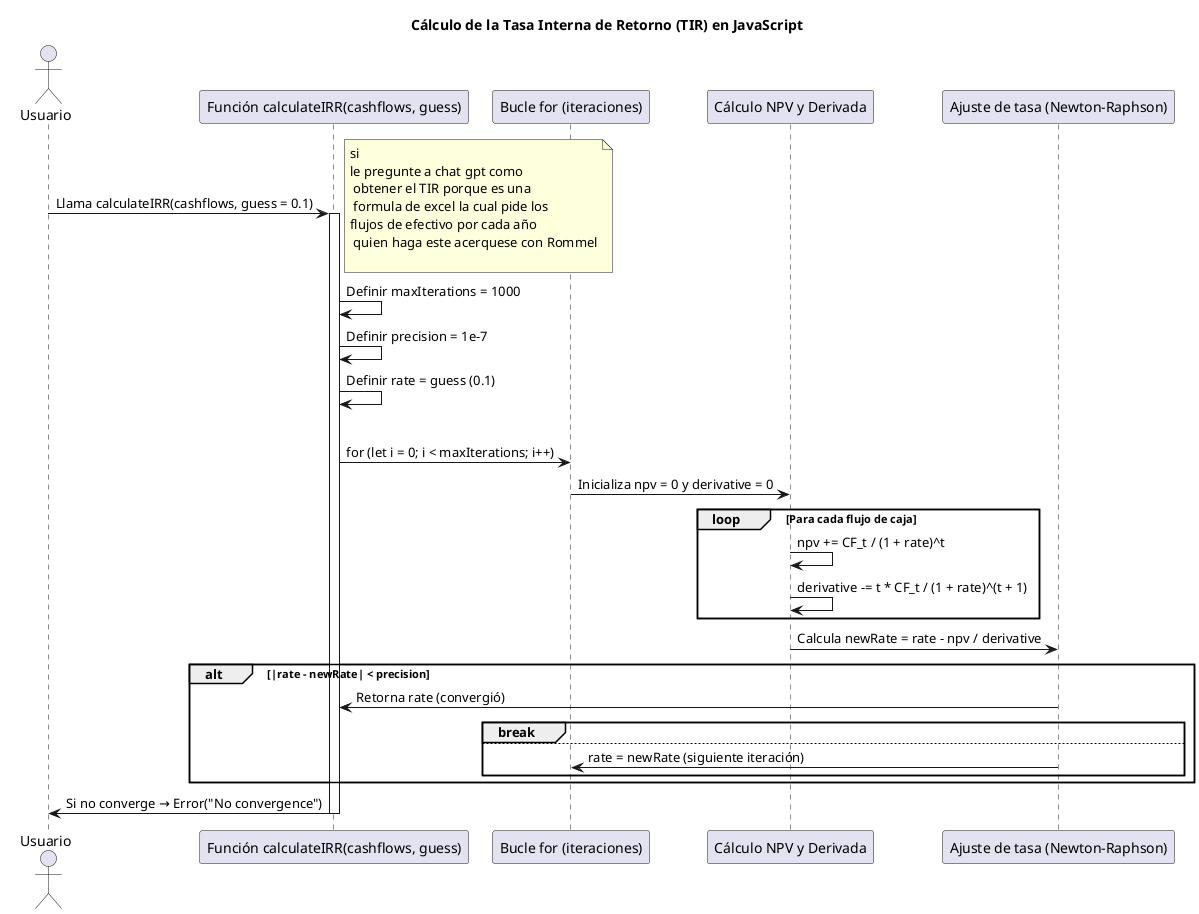 @startuml ObtenerTIR
title Cálculo de la Tasa Interna de Retorno (TIR) en JavaScript

actor Usuario
participant "Función calculateIRR(cashflows, guess)" as IRR
participant "Bucle for (iteraciones)" as Loop
participant "Cálculo NPV y Derivada" as Calc
participant "Ajuste de tasa (Newton-Raphson)" as Newton


Usuario -> IRR: Llama calculateIRR(cashflows, guess = 0.1)
note right: si \nle pregunte a chat gpt como\n obtener el TIR porque es una\n formula de excel la cual pide los \nflujos de efectivo por cada año\n quien haga este acerquese con Rommel\n
activate IRR
IRR -> IRR: Definir maxIterations = 1000
IRR -> IRR: Definir precision = 1e-7
IRR -> IRR: Definir rate = guess (0.1)

loop Hasta 1000 iteraciones
  IRR -> Loop: for (let i = 0; i < maxIterations; i++)

  Loop -> Calc: Inicializa npv = 0 y derivative = 0

  loop Para cada flujo de caja
    Calc -> Calc: npv += CF_t / (1 + rate)^t
    Calc -> Calc: derivative -= t * CF_t / (1 + rate)^(t + 1)
  end

  Calc -> Newton: Calcula newRate = rate - npv / derivative

  alt |rate - newRate| < precision
    Newton -> IRR: Retorna rate (convergió)
    deactivate Loop
    break
  else
    Newton -> Loop: rate = newRate (siguiente iteración)
  end
end

IRR -> Usuario: Si no converge → Error("No convergence")
deactivate IRR

@enduml
